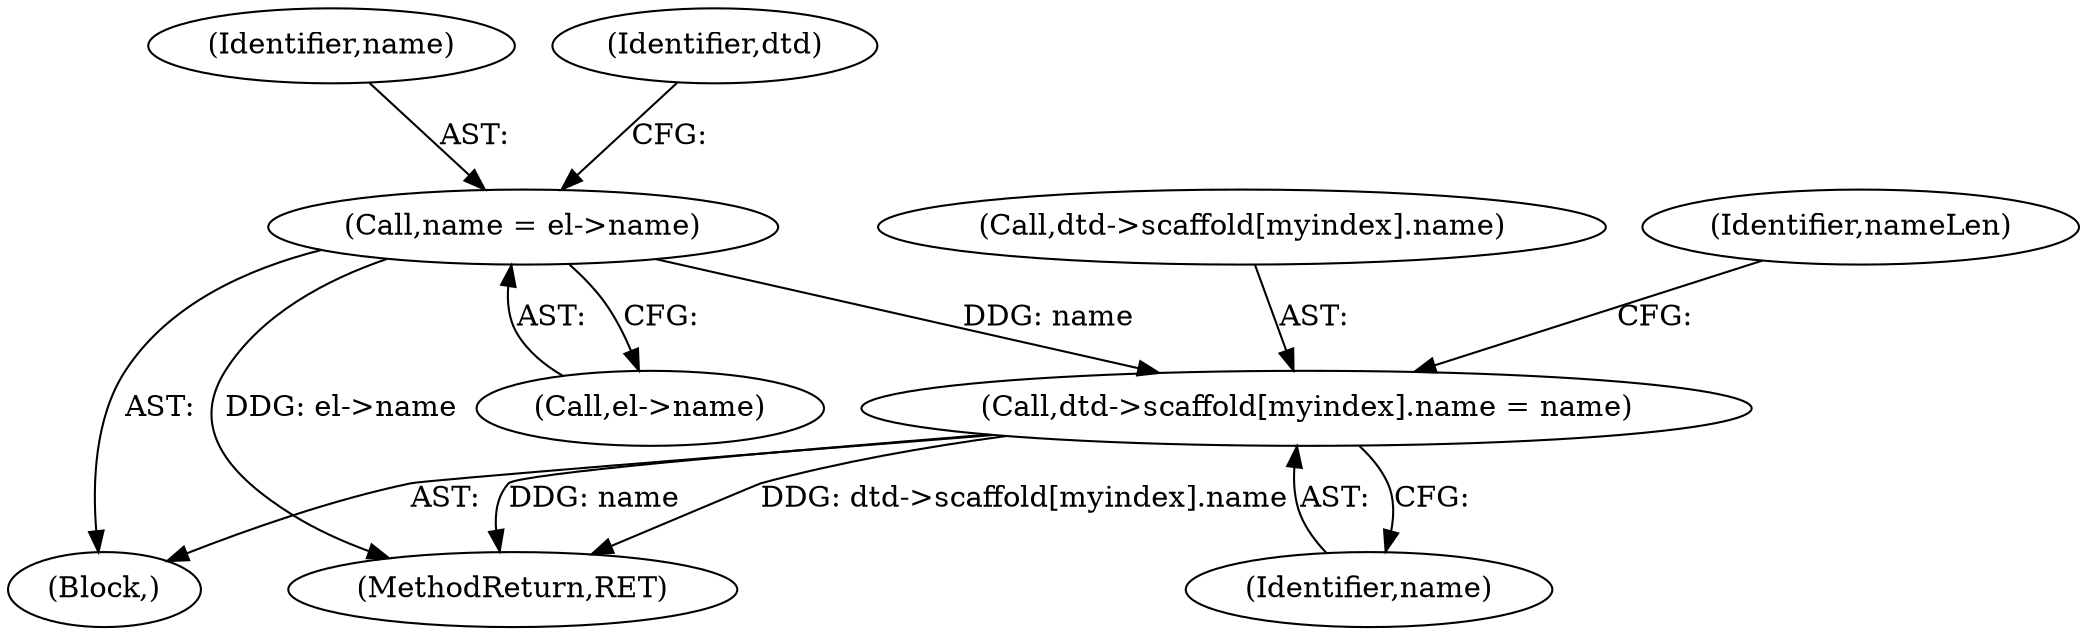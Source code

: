 digraph "0_libexpat_c20b758c332d9a13afbbb276d30db1d183a85d43@array" {
"1003113" [label="(Call,dtd->scaffold[myindex].name = name)"];
"1003108" [label="(Call,name = el->name)"];
"1003114" [label="(Call,dtd->scaffold[myindex].name)"];
"1003110" [label="(Call,el->name)"];
"1003113" [label="(Call,dtd->scaffold[myindex].name = name)"];
"1003123" [label="(Identifier,nameLen)"];
"1003050" [label="(Block,)"];
"1003109" [label="(Identifier,name)"];
"1003108" [label="(Call,name = el->name)"];
"1003371" [label="(MethodReturn,RET)"];
"1003117" [label="(Identifier,dtd)"];
"1003121" [label="(Identifier,name)"];
"1003113" -> "1003050"  [label="AST: "];
"1003113" -> "1003121"  [label="CFG: "];
"1003114" -> "1003113"  [label="AST: "];
"1003121" -> "1003113"  [label="AST: "];
"1003123" -> "1003113"  [label="CFG: "];
"1003113" -> "1003371"  [label="DDG: dtd->scaffold[myindex].name"];
"1003113" -> "1003371"  [label="DDG: name"];
"1003108" -> "1003113"  [label="DDG: name"];
"1003108" -> "1003050"  [label="AST: "];
"1003108" -> "1003110"  [label="CFG: "];
"1003109" -> "1003108"  [label="AST: "];
"1003110" -> "1003108"  [label="AST: "];
"1003117" -> "1003108"  [label="CFG: "];
"1003108" -> "1003371"  [label="DDG: el->name"];
}
